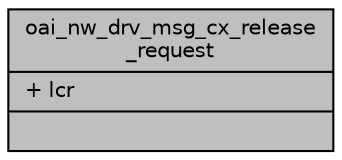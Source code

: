 digraph "oai_nw_drv_msg_cx_release_request"
{
 // LATEX_PDF_SIZE
  edge [fontname="Helvetica",fontsize="10",labelfontname="Helvetica",labelfontsize="10"];
  node [fontname="Helvetica",fontsize="10",shape=record];
  Node1 [label="{oai_nw_drv_msg_cx_release\l_request\n|+ lcr\l|}",height=0.2,width=0.4,color="black", fillcolor="grey75", style="filled", fontcolor="black",tooltip=" "];
}
